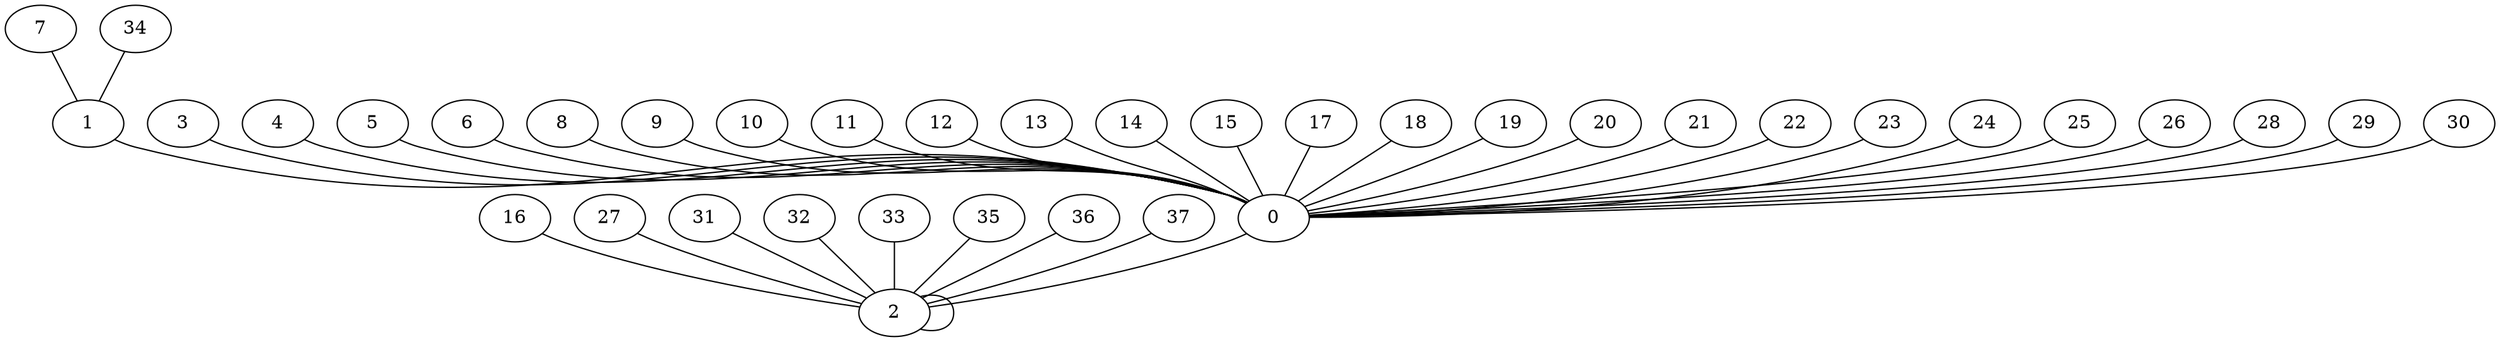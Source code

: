 graph clustering {
  "0" [pos="1.000000,151.000000"];
  "0" -- "2" [color=cluster2];
  "1" [pos="2.000000,263.000000"];
  "1" -- "0" [color=cluster0];
  "2" [pos="3.000000,88.000000"];
  "2" -- "2" [color=cluster2];
  "3" [pos="4.000000,484.000000"];
  "3" -- "0" [color=cluster0];
  "4" [pos="5.000000,118.000000"];
  "4" -- "0" [color=cluster0];
  "5" [pos="6.000000,270.000000"];
  "5" -- "0" [color=cluster0];
  "6" [pos="7.000000,458.000000"];
  "6" -- "0" [color=cluster0];
  "7" [pos="8.000000,872.000000"];
  "7" -- "1" [color=cluster1];
  "8" [pos="9.000000,62.000000"];
  "8" -- "0" [color=cluster0];
  "9" [pos="10.000000,194.000000"];
  "9" -- "0" [color=cluster0];
  "10" [pos="11.000000,143.000000"];
  "10" -- "0" [color=cluster0];
  "11" [pos="12.000000,359.000000"];
  "11" -- "0" [color=cluster0];
  "12" [pos="13.000000,66.000000"];
  "12" -- "0" [color=cluster0];
  "13" [pos="14.000000,216.000000"];
  "13" -- "0" [color=cluster0];
  "14" [pos="15.000000,20.000000"];
  "14" -- "0" [color=cluster0];
  "15" [pos="16.000000,250.000000"];
  "15" -- "0" [color=cluster0];
  "16" [pos="17.000000,107.000000"];
  "16" -- "2" [color=cluster2];
  "17" [pos="18.000000,85.000000"];
  "17" -- "0" [color=cluster0];
  "18" [pos="19.000000,412.000000"];
  "18" -- "0" [color=cluster0];
  "19" [pos="20.000000,639.000000"];
  "19" -- "0" [color=cluster0];
  "20" [pos="21.000000,46.000000"];
  "20" -- "0" [color=cluster0];
  "21" [pos="22.000000,126.000000"];
  "21" -- "0" [color=cluster0];
  "22" [pos="23.000000,305.000000"];
  "22" -- "0" [color=cluster0];
  "23" [pos="24.000000,217.000000"];
  "23" -- "0" [color=cluster0];
  "24" [pos="25.000000,420.000000"];
  "24" -- "0" [color=cluster0];
  "25" [pos="26.000000,125.000000"];
  "25" -- "0" [color=cluster0];
  "26" [pos="27.000000,485.000000"];
  "26" -- "0" [color=cluster0];
  "27" [pos="28.000000,190.000000"];
  "27" -- "2" [color=cluster2];
  "28" [pos="29.000000,318.000000"];
  "28" -- "0" [color=cluster0];
  "29" [pos="30.000000,382.000000"];
  "29" -- "0" [color=cluster0];
  "30" [pos="31.000000,486.000000"];
  "30" -- "0" [color=cluster0];
  "31" [pos="32.000000,388.000000"];
  "31" -- "2" [color=cluster2];
  "32" [pos="33.000000,260.000000"];
  "32" -- "2" [color=cluster2];
  "33" [pos="34.000000,324.000000"];
  "33" -- "2" [color=cluster2];
  "34" [pos="35.000000,473.000000"];
  "34" -- "1" [color=cluster1];
  "35" [pos="36.000000,50.000000"];
  "35" -- "2" [color=cluster2];
  "36" [pos="37.000000,249.000000"];
  "36" -- "2" [color=cluster2];
  "37" [pos="38.000000,357.000000"];
  "37" -- "2" [color=cluster2];
}
